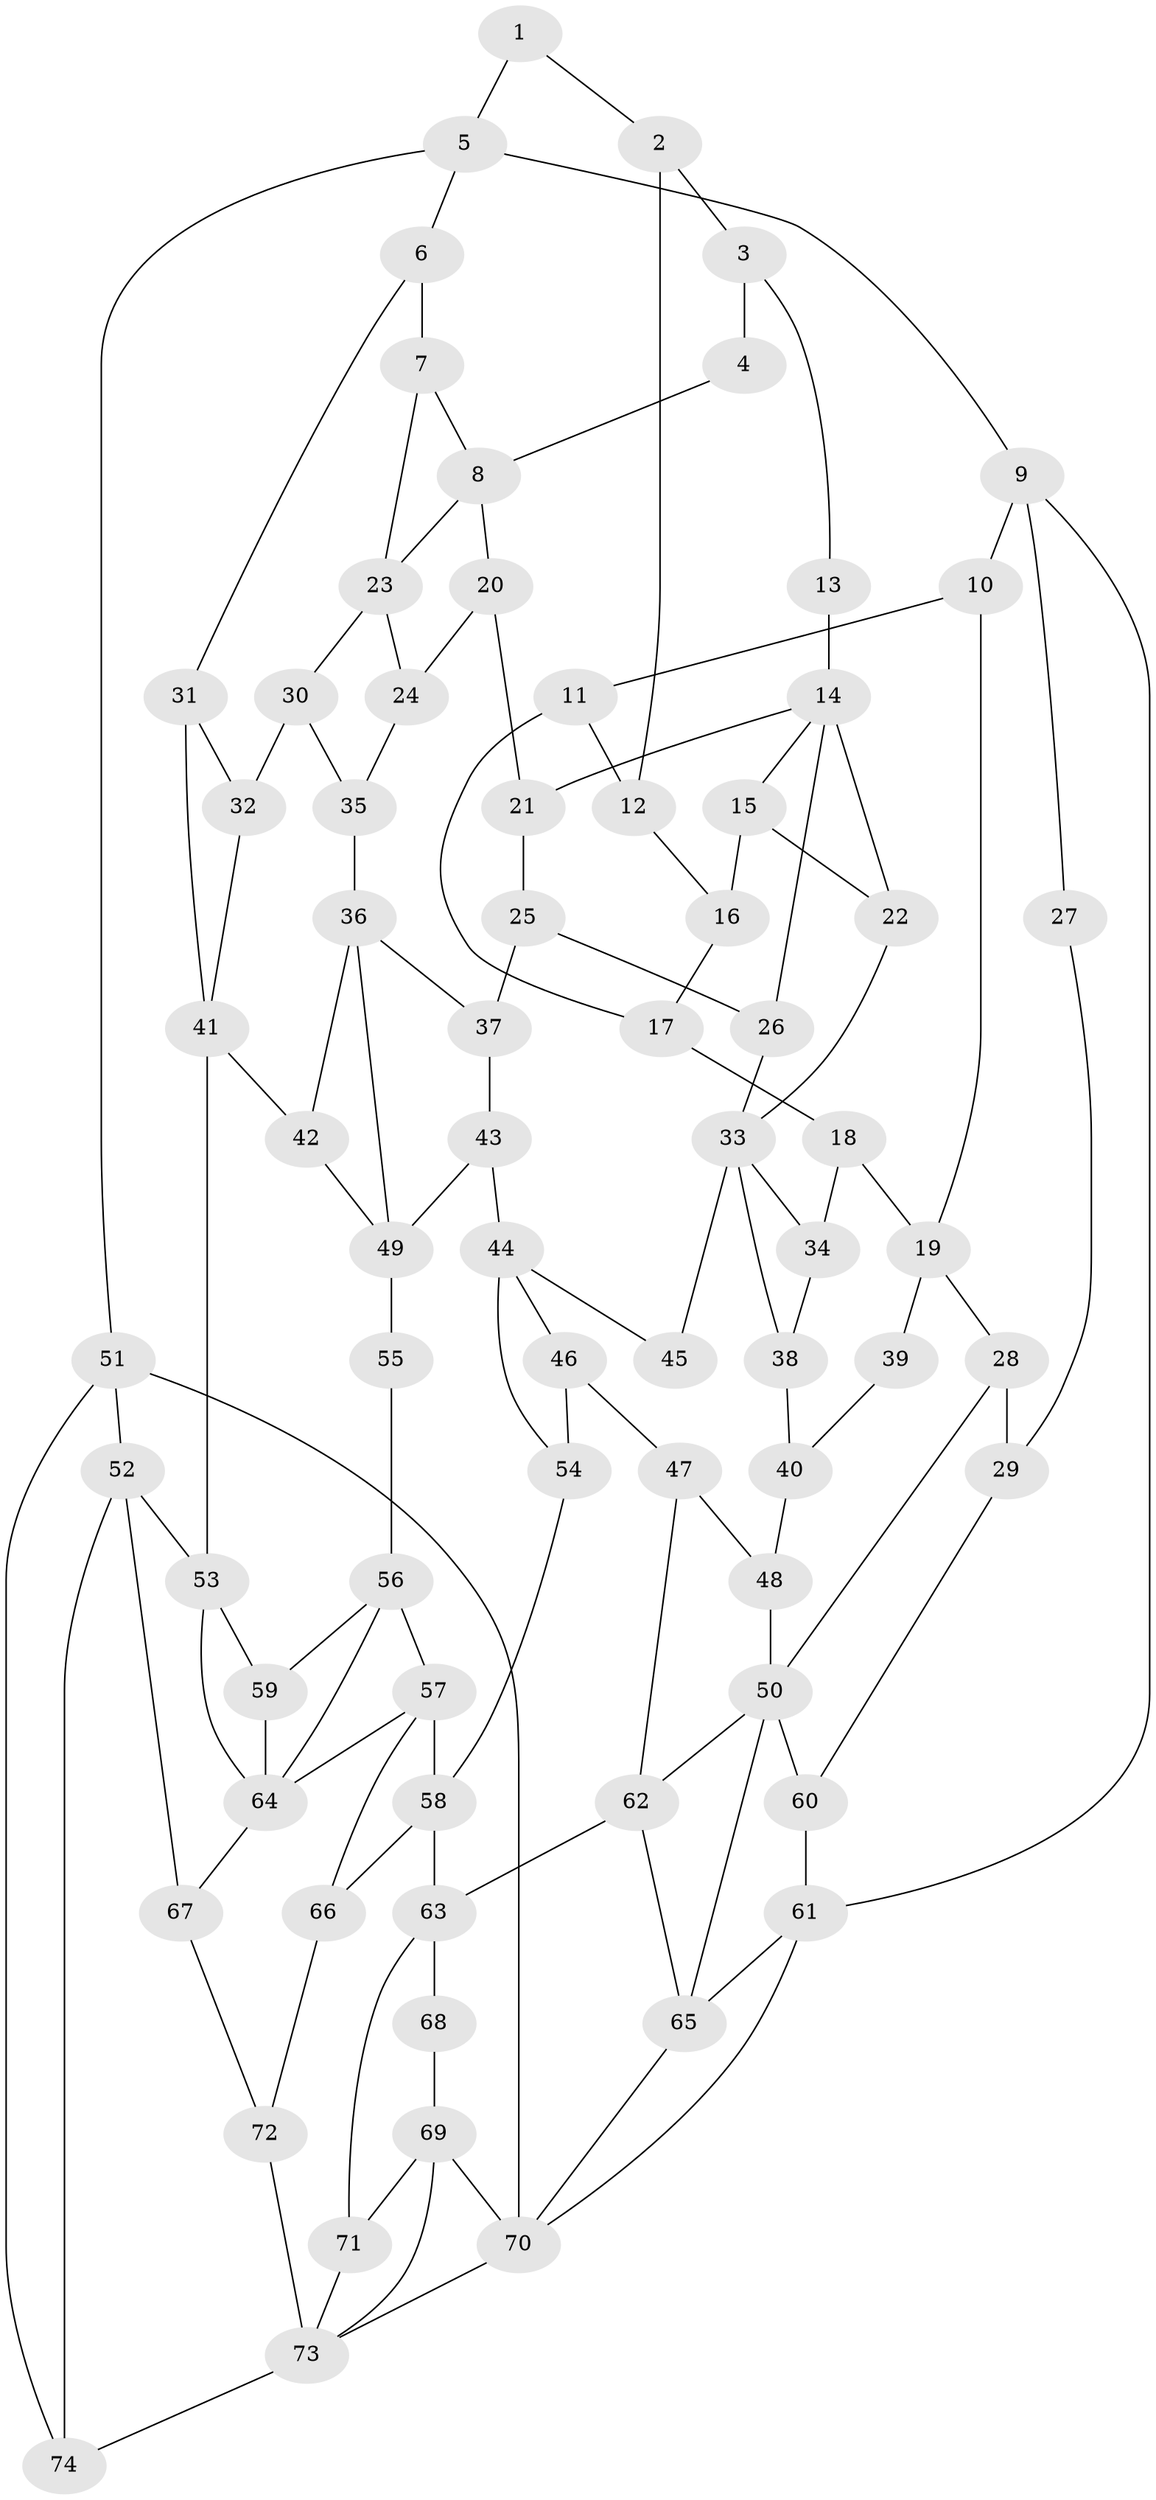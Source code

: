 // original degree distribution, {3: 0.02040816326530612, 4: 0.22448979591836735, 5: 0.5374149659863946, 6: 0.21768707482993196}
// Generated by graph-tools (version 1.1) at 2025/38/03/09/25 02:38:26]
// undirected, 74 vertices, 123 edges
graph export_dot {
graph [start="1"]
  node [color=gray90,style=filled];
  1;
  2;
  3;
  4;
  5;
  6;
  7;
  8;
  9;
  10;
  11;
  12;
  13;
  14;
  15;
  16;
  17;
  18;
  19;
  20;
  21;
  22;
  23;
  24;
  25;
  26;
  27;
  28;
  29;
  30;
  31;
  32;
  33;
  34;
  35;
  36;
  37;
  38;
  39;
  40;
  41;
  42;
  43;
  44;
  45;
  46;
  47;
  48;
  49;
  50;
  51;
  52;
  53;
  54;
  55;
  56;
  57;
  58;
  59;
  60;
  61;
  62;
  63;
  64;
  65;
  66;
  67;
  68;
  69;
  70;
  71;
  72;
  73;
  74;
  1 -- 2 [weight=1.0];
  1 -- 5 [weight=1.0];
  2 -- 3 [weight=1.0];
  2 -- 12 [weight=1.0];
  3 -- 4 [weight=1.0];
  3 -- 13 [weight=1.0];
  4 -- 8 [weight=2.0];
  5 -- 6 [weight=1.0];
  5 -- 9 [weight=1.0];
  5 -- 51 [weight=1.0];
  6 -- 7 [weight=1.0];
  6 -- 31 [weight=1.0];
  7 -- 8 [weight=1.0];
  7 -- 23 [weight=1.0];
  8 -- 20 [weight=1.0];
  8 -- 23 [weight=2.0];
  9 -- 10 [weight=1.0];
  9 -- 27 [weight=1.0];
  9 -- 61 [weight=1.0];
  10 -- 11 [weight=1.0];
  10 -- 19 [weight=1.0];
  11 -- 12 [weight=1.0];
  11 -- 17 [weight=1.0];
  12 -- 16 [weight=1.0];
  13 -- 14 [weight=2.0];
  14 -- 15 [weight=1.0];
  14 -- 21 [weight=1.0];
  14 -- 22 [weight=1.0];
  14 -- 26 [weight=1.0];
  15 -- 16 [weight=4.0];
  15 -- 22 [weight=1.0];
  16 -- 17 [weight=1.0];
  17 -- 18 [weight=1.0];
  18 -- 19 [weight=1.0];
  18 -- 34 [weight=1.0];
  19 -- 28 [weight=1.0];
  19 -- 39 [weight=2.0];
  20 -- 21 [weight=1.0];
  20 -- 24 [weight=1.0];
  21 -- 25 [weight=1.0];
  22 -- 33 [weight=1.0];
  23 -- 24 [weight=1.0];
  23 -- 30 [weight=2.0];
  24 -- 35 [weight=1.0];
  25 -- 26 [weight=1.0];
  25 -- 37 [weight=1.0];
  26 -- 33 [weight=1.0];
  27 -- 29 [weight=1.0];
  28 -- 29 [weight=1.0];
  28 -- 50 [weight=1.0];
  29 -- 60 [weight=1.0];
  30 -- 32 [weight=2.0];
  30 -- 35 [weight=1.0];
  31 -- 32 [weight=1.0];
  31 -- 41 [weight=1.0];
  32 -- 41 [weight=1.0];
  33 -- 34 [weight=1.0];
  33 -- 38 [weight=1.0];
  33 -- 45 [weight=2.0];
  34 -- 38 [weight=1.0];
  35 -- 36 [weight=2.0];
  36 -- 37 [weight=1.0];
  36 -- 42 [weight=1.0];
  36 -- 49 [weight=1.0];
  37 -- 43 [weight=1.0];
  38 -- 40 [weight=1.0];
  39 -- 40 [weight=1.0];
  40 -- 48 [weight=1.0];
  41 -- 42 [weight=1.0];
  41 -- 53 [weight=2.0];
  42 -- 49 [weight=1.0];
  43 -- 44 [weight=2.0];
  43 -- 49 [weight=2.0];
  44 -- 45 [weight=1.0];
  44 -- 46 [weight=1.0];
  44 -- 54 [weight=1.0];
  46 -- 47 [weight=1.0];
  46 -- 54 [weight=1.0];
  47 -- 48 [weight=1.0];
  47 -- 62 [weight=1.0];
  48 -- 50 [weight=2.0];
  49 -- 55 [weight=2.0];
  50 -- 60 [weight=1.0];
  50 -- 62 [weight=1.0];
  50 -- 65 [weight=1.0];
  51 -- 52 [weight=1.0];
  51 -- 70 [weight=1.0];
  51 -- 74 [weight=1.0];
  52 -- 53 [weight=2.0];
  52 -- 67 [weight=2.0];
  52 -- 74 [weight=1.0];
  53 -- 59 [weight=1.0];
  53 -- 64 [weight=1.0];
  54 -- 58 [weight=1.0];
  55 -- 56 [weight=2.0];
  56 -- 57 [weight=2.0];
  56 -- 59 [weight=1.0];
  56 -- 64 [weight=1.0];
  57 -- 58 [weight=1.0];
  57 -- 64 [weight=1.0];
  57 -- 66 [weight=1.0];
  58 -- 63 [weight=2.0];
  58 -- 66 [weight=1.0];
  59 -- 64 [weight=1.0];
  60 -- 61 [weight=1.0];
  61 -- 65 [weight=1.0];
  61 -- 70 [weight=1.0];
  62 -- 63 [weight=2.0];
  62 -- 65 [weight=1.0];
  63 -- 68 [weight=1.0];
  63 -- 71 [weight=1.0];
  64 -- 67 [weight=1.0];
  65 -- 70 [weight=1.0];
  66 -- 72 [weight=1.0];
  67 -- 72 [weight=1.0];
  68 -- 69 [weight=2.0];
  69 -- 70 [weight=1.0];
  69 -- 71 [weight=2.0];
  69 -- 73 [weight=1.0];
  70 -- 73 [weight=1.0];
  71 -- 73 [weight=1.0];
  72 -- 73 [weight=2.0];
  73 -- 74 [weight=1.0];
}

